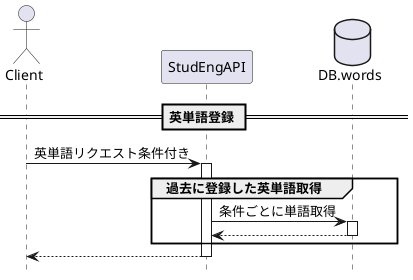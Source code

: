 @startuml
actor Client
participant StudEngAPI
database DB.words
hide footbox

== 英単語登録 ==

Client -> StudEngAPI : 英単語リクエスト条件付き
activate StudEngAPI
  group 過去に登録した英単語取得
    StudEngAPI -> DB.words : 条件ごとに単語取得
    activate DB.words

    StudEngAPI <-- DB.words :
    deactivate DB.words
  end

  Client <-- StudEngAPI :

deactivate StudEngAPI
@enduml